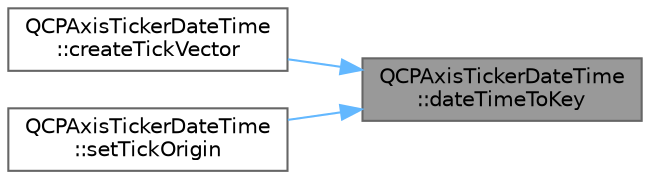 digraph "QCPAxisTickerDateTime::dateTimeToKey"
{
 // LATEX_PDF_SIZE
  bgcolor="transparent";
  edge [fontname=Helvetica,fontsize=10,labelfontname=Helvetica,labelfontsize=10];
  node [fontname=Helvetica,fontsize=10,shape=box,height=0.2,width=0.4];
  rankdir="RL";
  Node1 [label="QCPAxisTickerDateTime\l::dateTimeToKey",height=0.2,width=0.4,color="gray40", fillcolor="grey60", style="filled", fontcolor="black",tooltip=" "];
  Node1 -> Node2 [dir="back",color="steelblue1",style="solid"];
  Node2 [label="QCPAxisTickerDateTime\l::createTickVector",height=0.2,width=0.4,color="grey40", fillcolor="white", style="filled",URL="$class_q_c_p_axis_ticker_date_time.html#a44c2c09a303d281801b69226e243047d",tooltip=" "];
  Node1 -> Node3 [dir="back",color="steelblue1",style="solid"];
  Node3 [label="QCPAxisTickerDateTime\l::setTickOrigin",height=0.2,width=0.4,color="grey40", fillcolor="white", style="filled",URL="$class_q_c_p_axis_ticker_date_time.html#a2ea905872b8171847a49a5e093fb0c48",tooltip=" "];
}
